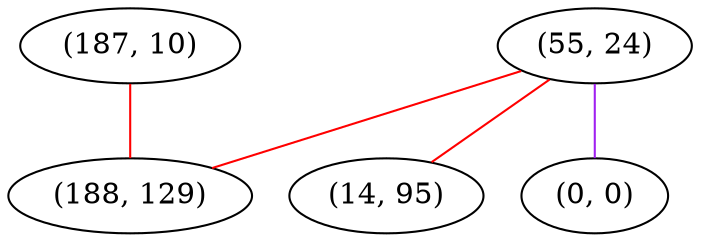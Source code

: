 graph "" {
"(55, 24)";
"(187, 10)";
"(188, 129)";
"(14, 95)";
"(0, 0)";
"(55, 24)" -- "(188, 129)"  [color=red, key=0, weight=1];
"(55, 24)" -- "(0, 0)"  [color=purple, key=0, weight=4];
"(55, 24)" -- "(14, 95)"  [color=red, key=0, weight=1];
"(187, 10)" -- "(188, 129)"  [color=red, key=0, weight=1];
}
